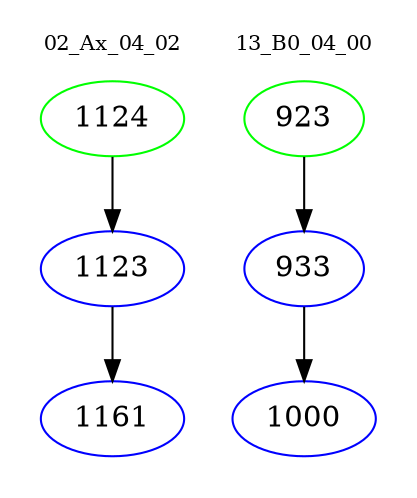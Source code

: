 digraph{
subgraph cluster_0 {
color = white
label = "02_Ax_04_02";
fontsize=10;
T0_1124 [label="1124", color="green"]
T0_1124 -> T0_1123 [color="black"]
T0_1123 [label="1123", color="blue"]
T0_1123 -> T0_1161 [color="black"]
T0_1161 [label="1161", color="blue"]
}
subgraph cluster_1 {
color = white
label = "13_B0_04_00";
fontsize=10;
T1_923 [label="923", color="green"]
T1_923 -> T1_933 [color="black"]
T1_933 [label="933", color="blue"]
T1_933 -> T1_1000 [color="black"]
T1_1000 [label="1000", color="blue"]
}
}
